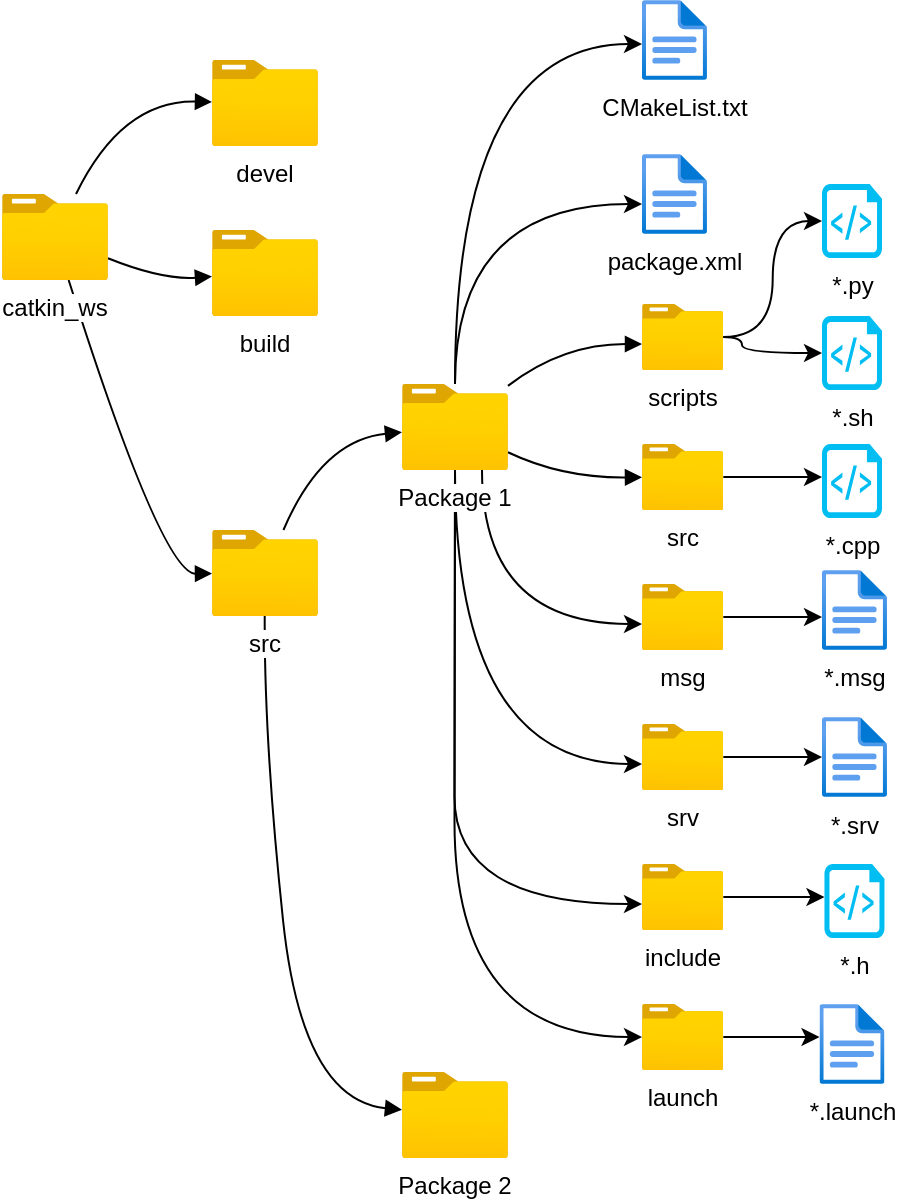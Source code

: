 <mxfile version="22.0.8" type="device">
  <diagram name="Page-1" id="ndm54q8vYrd81YMSTKYm">
    <mxGraphModel dx="1562" dy="810" grid="1" gridSize="10" guides="1" tooltips="1" connect="1" arrows="1" fold="1" page="1" pageScale="1" pageWidth="850" pageHeight="1100" math="0" shadow="0">
      <root>
        <mxCell id="0" />
        <mxCell id="1" parent="0" />
        <mxCell id="9" value="" style="curved=1;startArrow=none;endArrow=block;" parent="1" source="m1fRsqhDPmbQ0bhZi6d0-17" target="m1fRsqhDPmbQ0bhZi6d0-18" edge="1">
          <mxGeometry relative="1" as="geometry">
            <Array as="points">
              <mxPoint x="264" y="170" />
            </Array>
            <mxPoint x="244.031" y="225" as="sourcePoint" />
            <mxPoint x="319" y="158.4" as="targetPoint" />
          </mxGeometry>
        </mxCell>
        <mxCell id="10" value="" style="curved=1;startArrow=none;endArrow=block;" parent="1" source="m1fRsqhDPmbQ0bhZi6d0-17" target="m1fRsqhDPmbQ0bhZi6d0-19" edge="1">
          <mxGeometry relative="1" as="geometry">
            <Array as="points">
              <mxPoint x="284" y="260" />
            </Array>
            <mxPoint x="243.589" y="258.0" as="sourcePoint" />
            <mxPoint x="319" y="256.5" as="targetPoint" />
          </mxGeometry>
        </mxCell>
        <mxCell id="11" value="" style="curved=1;startArrow=none;endArrow=block;entryX=0;entryY=0.606;entryDx=0;entryDy=0;entryPerimeter=0;" parent="1" source="m1fRsqhDPmbQ0bhZi6d0-28" target="m1fRsqhDPmbQ0bhZi6d0-31" edge="1">
          <mxGeometry relative="1" as="geometry">
            <Array as="points">
              <mxPoint x="484" y="292" />
            </Array>
            <mxPoint x="464.004" y="317.5" as="sourcePoint" />
            <mxPoint x="524" y="292.201" as="targetPoint" />
          </mxGeometry>
        </mxCell>
        <mxCell id="12" value="" style="curved=1;startArrow=none;endArrow=block;" parent="1" source="m1fRsqhDPmbQ0bhZi6d0-28" target="m1fRsqhDPmbQ0bhZi6d0-34" edge="1">
          <mxGeometry relative="1" as="geometry">
            <Array as="points">
              <mxPoint x="484" y="359" />
            </Array>
            <mxPoint x="464.388" y="350.5" as="sourcePoint" />
            <mxPoint x="524" y="375.604" as="targetPoint" />
          </mxGeometry>
        </mxCell>
        <mxCell id="13" value="" style="curved=1;startArrow=none;endArrow=block;" parent="1" source="m1fRsqhDPmbQ0bhZi6d0-27" target="m1fRsqhDPmbQ0bhZi6d0-28" edge="1">
          <mxGeometry relative="1" as="geometry">
            <Array as="points">
              <mxPoint x="364" y="340" />
            </Array>
            <mxPoint x="398.598" y="390" as="sourcePoint" />
            <mxPoint x="404" y="365.0" as="targetPoint" />
          </mxGeometry>
        </mxCell>
        <mxCell id="14" value="" style="curved=1;startArrow=none;endArrow=block;" parent="1" source="m1fRsqhDPmbQ0bhZi6d0-27" target="m1fRsqhDPmbQ0bhZi6d0-29" edge="1">
          <mxGeometry relative="1" as="geometry">
            <Array as="points">
              <mxPoint x="335" y="490" />
              <mxPoint x="354" y="670" />
            </Array>
            <mxPoint x="397.821" y="423" as="sourcePoint" />
            <mxPoint x="404" y="448.403" as="targetPoint" />
          </mxGeometry>
        </mxCell>
        <mxCell id="m1fRsqhDPmbQ0bhZi6d0-16" value="" style="curved=1;startArrow=none;endArrow=block;" edge="1" parent="1" source="m1fRsqhDPmbQ0bhZi6d0-17" target="m1fRsqhDPmbQ0bhZi6d0-27">
          <mxGeometry relative="1" as="geometry">
            <Array as="points">
              <mxPoint x="284" y="407" />
            </Array>
            <mxPoint x="225.536" y="168.0" as="sourcePoint" />
            <mxPoint x="309" y="407" as="targetPoint" />
          </mxGeometry>
        </mxCell>
        <mxCell id="m1fRsqhDPmbQ0bhZi6d0-17" value="catkin_ws" style="image;aspect=fixed;html=1;points=[];align=center;fontSize=12;image=img/lib/azure2/general/Folder_Blank.svg;" vertex="1" parent="1">
          <mxGeometry x="204" y="217" width="52.98" height="43" as="geometry" />
        </mxCell>
        <mxCell id="m1fRsqhDPmbQ0bhZi6d0-18" value="devel" style="image;aspect=fixed;html=1;points=[];align=center;fontSize=12;image=img/lib/azure2/general/Folder_Blank.svg;" vertex="1" parent="1">
          <mxGeometry x="309" y="150" width="52.98" height="43" as="geometry" />
        </mxCell>
        <mxCell id="m1fRsqhDPmbQ0bhZi6d0-19" value="build" style="image;aspect=fixed;html=1;points=[];align=center;fontSize=12;image=img/lib/azure2/general/Folder_Blank.svg;" vertex="1" parent="1">
          <mxGeometry x="309" y="235" width="52.98" height="43" as="geometry" />
        </mxCell>
        <mxCell id="m1fRsqhDPmbQ0bhZi6d0-27" value="src" style="image;aspect=fixed;html=1;points=[];align=center;fontSize=12;image=img/lib/azure2/general/Folder_Blank.svg;" vertex="1" parent="1">
          <mxGeometry x="309" y="385" width="52.98" height="43" as="geometry" />
        </mxCell>
        <mxCell id="m1fRsqhDPmbQ0bhZi6d0-37" style="edgeStyle=orthogonalEdgeStyle;orthogonalLoop=1;jettySize=auto;html=1;curved=1;" edge="1" parent="1" source="m1fRsqhDPmbQ0bhZi6d0-28" target="m1fRsqhDPmbQ0bhZi6d0-35">
          <mxGeometry relative="1" as="geometry">
            <Array as="points">
              <mxPoint x="444" y="432" />
            </Array>
          </mxGeometry>
        </mxCell>
        <mxCell id="m1fRsqhDPmbQ0bhZi6d0-72" value="" style="edgeStyle=orthogonalEdgeStyle;orthogonalLoop=1;jettySize=auto;html=1;curved=1;entryX=0;entryY=0.606;entryDx=0;entryDy=0;entryPerimeter=0;" edge="1" parent="1" source="m1fRsqhDPmbQ0bhZi6d0-28" target="m1fRsqhDPmbQ0bhZi6d0-36">
          <mxGeometry relative="1" as="geometry">
            <mxPoint x="444" y="502" as="targetPoint" />
            <Array as="points">
              <mxPoint x="430" y="502" />
            </Array>
          </mxGeometry>
        </mxCell>
        <mxCell id="m1fRsqhDPmbQ0bhZi6d0-73" style="edgeStyle=orthogonalEdgeStyle;orthogonalLoop=1;jettySize=auto;html=1;curved=1;entryX=0;entryY=0.606;entryDx=0;entryDy=0;entryPerimeter=0;" edge="1" parent="1" source="m1fRsqhDPmbQ0bhZi6d0-28" target="m1fRsqhDPmbQ0bhZi6d0-39">
          <mxGeometry relative="1" as="geometry">
            <mxPoint x="430" y="572" as="targetPoint" />
            <Array as="points">
              <mxPoint x="430" y="464" />
              <mxPoint x="430" y="572" />
            </Array>
          </mxGeometry>
        </mxCell>
        <mxCell id="m1fRsqhDPmbQ0bhZi6d0-75" style="edgeStyle=orthogonalEdgeStyle;orthogonalLoop=1;jettySize=auto;html=1;curved=1;" edge="1" parent="1" source="m1fRsqhDPmbQ0bhZi6d0-28" target="m1fRsqhDPmbQ0bhZi6d0-40">
          <mxGeometry relative="1" as="geometry">
            <mxPoint x="430.49" y="612" as="targetPoint" />
            <Array as="points">
              <mxPoint x="430" y="422" />
              <mxPoint x="430" y="638" />
            </Array>
          </mxGeometry>
        </mxCell>
        <mxCell id="m1fRsqhDPmbQ0bhZi6d0-28" value="Package 1" style="image;aspect=fixed;html=1;points=[];align=center;fontSize=12;image=img/lib/azure2/general/Folder_Blank.svg;" vertex="1" parent="1">
          <mxGeometry x="404" y="312" width="52.98" height="43" as="geometry" />
        </mxCell>
        <mxCell id="m1fRsqhDPmbQ0bhZi6d0-29" value="Package 2" style="image;aspect=fixed;html=1;points=[];align=center;fontSize=12;image=img/lib/azure2/general/Folder_Blank.svg;" vertex="1" parent="1">
          <mxGeometry x="404" y="656" width="52.98" height="43" as="geometry" />
        </mxCell>
        <mxCell id="m1fRsqhDPmbQ0bhZi6d0-31" value="scripts" style="image;aspect=fixed;html=1;points=[];align=center;fontSize=12;image=img/lib/azure2/general/Folder_Blank.svg;" vertex="1" parent="1">
          <mxGeometry x="524" y="272" width="40.66" height="33" as="geometry" />
        </mxCell>
        <mxCell id="m1fRsqhDPmbQ0bhZi6d0-60" value="" style="edgeStyle=orthogonalEdgeStyle;rounded=0;orthogonalLoop=1;jettySize=auto;html=1;" edge="1" parent="1" source="m1fRsqhDPmbQ0bhZi6d0-34" target="m1fRsqhDPmbQ0bhZi6d0-52">
          <mxGeometry relative="1" as="geometry">
            <Array as="points">
              <mxPoint x="604" y="359" />
              <mxPoint x="604" y="359" />
            </Array>
          </mxGeometry>
        </mxCell>
        <mxCell id="m1fRsqhDPmbQ0bhZi6d0-34" value="src" style="image;aspect=fixed;html=1;points=[];align=center;fontSize=12;image=img/lib/azure2/general/Folder_Blank.svg;" vertex="1" parent="1">
          <mxGeometry x="524" y="342" width="40.66" height="33" as="geometry" />
        </mxCell>
        <mxCell id="m1fRsqhDPmbQ0bhZi6d0-57" style="edgeStyle=orthogonalEdgeStyle;rounded=0;orthogonalLoop=1;jettySize=auto;html=1;" edge="1" parent="1" source="m1fRsqhDPmbQ0bhZi6d0-35" target="m1fRsqhDPmbQ0bhZi6d0-54">
          <mxGeometry relative="1" as="geometry">
            <Array as="points">
              <mxPoint x="594" y="429" />
              <mxPoint x="594" y="429" />
            </Array>
          </mxGeometry>
        </mxCell>
        <mxCell id="m1fRsqhDPmbQ0bhZi6d0-35" value="msg" style="image;aspect=fixed;html=1;points=[];align=center;fontSize=12;image=img/lib/azure2/general/Folder_Blank.svg;" vertex="1" parent="1">
          <mxGeometry x="524" y="412" width="40.66" height="33" as="geometry" />
        </mxCell>
        <mxCell id="m1fRsqhDPmbQ0bhZi6d0-61" value="" style="edgeStyle=orthogonalEdgeStyle;rounded=0;orthogonalLoop=1;jettySize=auto;html=1;" edge="1" parent="1" source="m1fRsqhDPmbQ0bhZi6d0-36" target="m1fRsqhDPmbQ0bhZi6d0-55">
          <mxGeometry relative="1" as="geometry" />
        </mxCell>
        <mxCell id="m1fRsqhDPmbQ0bhZi6d0-36" value="srv" style="image;aspect=fixed;html=1;points=[];align=center;fontSize=12;image=img/lib/azure2/general/Folder_Blank.svg;" vertex="1" parent="1">
          <mxGeometry x="524" y="482" width="40.66" height="33" as="geometry" />
        </mxCell>
        <mxCell id="m1fRsqhDPmbQ0bhZi6d0-63" value="" style="edgeStyle=orthogonalEdgeStyle;rounded=0;orthogonalLoop=1;jettySize=auto;html=1;" edge="1" parent="1" source="m1fRsqhDPmbQ0bhZi6d0-39" target="m1fRsqhDPmbQ0bhZi6d0-62">
          <mxGeometry relative="1" as="geometry">
            <Array as="points">
              <mxPoint x="604" y="569" />
              <mxPoint x="604" y="569" />
            </Array>
          </mxGeometry>
        </mxCell>
        <mxCell id="m1fRsqhDPmbQ0bhZi6d0-39" value="include" style="image;aspect=fixed;html=1;points=[];align=center;fontSize=12;image=img/lib/azure2/general/Folder_Blank.svg;" vertex="1" parent="1">
          <mxGeometry x="524" y="552" width="40.66" height="33" as="geometry" />
        </mxCell>
        <mxCell id="m1fRsqhDPmbQ0bhZi6d0-65" value="" style="edgeStyle=orthogonalEdgeStyle;rounded=0;orthogonalLoop=1;jettySize=auto;html=1;" edge="1" parent="1" source="m1fRsqhDPmbQ0bhZi6d0-40" target="m1fRsqhDPmbQ0bhZi6d0-64">
          <mxGeometry relative="1" as="geometry">
            <Array as="points">
              <mxPoint x="604" y="639" />
              <mxPoint x="604" y="639" />
            </Array>
          </mxGeometry>
        </mxCell>
        <mxCell id="m1fRsqhDPmbQ0bhZi6d0-40" value="launch" style="image;aspect=fixed;html=1;points=[];align=center;fontSize=12;image=img/lib/azure2/general/Folder_Blank.svg;" vertex="1" parent="1">
          <mxGeometry x="524" y="622" width="40.66" height="33" as="geometry" />
        </mxCell>
        <mxCell id="m1fRsqhDPmbQ0bhZi6d0-44" value="package.xml" style="image;aspect=fixed;html=1;points=[];align=center;fontSize=12;image=img/lib/azure2/general/File.svg;" vertex="1" parent="1">
          <mxGeometry x="524" y="197" width="32.46" height="40" as="geometry" />
        </mxCell>
        <mxCell id="m1fRsqhDPmbQ0bhZi6d0-45" style="edgeStyle=orthogonalEdgeStyle;orthogonalLoop=1;jettySize=auto;html=1;curved=1;" edge="1" parent="1" source="m1fRsqhDPmbQ0bhZi6d0-28">
          <mxGeometry relative="1" as="geometry">
            <mxPoint x="430.524" y="322" as="sourcePoint" />
            <mxPoint x="524" y="222.0" as="targetPoint" />
            <Array as="points">
              <mxPoint x="431" y="222" />
            </Array>
          </mxGeometry>
        </mxCell>
        <mxCell id="m1fRsqhDPmbQ0bhZi6d0-46" value="CMakeList.txt" style="image;aspect=fixed;html=1;points=[];align=center;fontSize=12;image=img/lib/azure2/general/File.svg;" vertex="1" parent="1">
          <mxGeometry x="524" y="120" width="32.46" height="40" as="geometry" />
        </mxCell>
        <mxCell id="m1fRsqhDPmbQ0bhZi6d0-48" value="*.py" style="verticalLabelPosition=bottom;html=1;verticalAlign=top;align=center;strokeColor=none;fillColor=#00BEF2;shape=mxgraph.azure.script_file;pointerEvents=1;" vertex="1" parent="1">
          <mxGeometry x="614" y="212" width="30" height="37" as="geometry" />
        </mxCell>
        <mxCell id="m1fRsqhDPmbQ0bhZi6d0-49" value="*.sh" style="verticalLabelPosition=bottom;html=1;verticalAlign=top;align=center;strokeColor=none;fillColor=#00BEF2;shape=mxgraph.azure.script_file;pointerEvents=1;" vertex="1" parent="1">
          <mxGeometry x="614" y="278" width="30" height="37" as="geometry" />
        </mxCell>
        <mxCell id="m1fRsqhDPmbQ0bhZi6d0-50" style="edgeStyle=orthogonalEdgeStyle;orthogonalLoop=1;jettySize=auto;html=1;entryX=0;entryY=0.5;entryDx=0;entryDy=0;entryPerimeter=0;curved=1;" edge="1" parent="1" source="m1fRsqhDPmbQ0bhZi6d0-31" target="m1fRsqhDPmbQ0bhZi6d0-48">
          <mxGeometry relative="1" as="geometry" />
        </mxCell>
        <mxCell id="m1fRsqhDPmbQ0bhZi6d0-51" style="edgeStyle=orthogonalEdgeStyle;orthogonalLoop=1;jettySize=auto;html=1;entryX=0;entryY=0.5;entryDx=0;entryDy=0;entryPerimeter=0;curved=1;" edge="1" parent="1" source="m1fRsqhDPmbQ0bhZi6d0-31" target="m1fRsqhDPmbQ0bhZi6d0-49">
          <mxGeometry relative="1" as="geometry">
            <Array as="points">
              <mxPoint x="574" y="289" />
              <mxPoint x="574" y="297" />
            </Array>
          </mxGeometry>
        </mxCell>
        <mxCell id="m1fRsqhDPmbQ0bhZi6d0-52" value="*.cpp" style="verticalLabelPosition=bottom;html=1;verticalAlign=top;align=center;strokeColor=none;fillColor=#00BEF2;shape=mxgraph.azure.script_file;pointerEvents=1;" vertex="1" parent="1">
          <mxGeometry x="614" y="342" width="30" height="37" as="geometry" />
        </mxCell>
        <mxCell id="m1fRsqhDPmbQ0bhZi6d0-54" value="*.msg" style="image;aspect=fixed;html=1;points=[];align=center;fontSize=12;image=img/lib/azure2/general/File.svg;" vertex="1" parent="1">
          <mxGeometry x="614" y="405" width="32.47" height="40" as="geometry" />
        </mxCell>
        <mxCell id="m1fRsqhDPmbQ0bhZi6d0-55" value="*.srv" style="image;aspect=fixed;html=1;points=[];align=center;fontSize=12;image=img/lib/azure2/general/File.svg;" vertex="1" parent="1">
          <mxGeometry x="614" y="478.5" width="32.47" height="40" as="geometry" />
        </mxCell>
        <mxCell id="m1fRsqhDPmbQ0bhZi6d0-62" value="*.h" style="verticalLabelPosition=bottom;html=1;verticalAlign=top;align=center;strokeColor=none;fillColor=#00BEF2;shape=mxgraph.azure.script_file;pointerEvents=1;" vertex="1" parent="1">
          <mxGeometry x="615.23" y="552" width="30" height="37" as="geometry" />
        </mxCell>
        <mxCell id="m1fRsqhDPmbQ0bhZi6d0-64" value="*.launch" style="image;aspect=fixed;html=1;points=[];align=center;fontSize=12;image=img/lib/azure2/general/File.svg;" vertex="1" parent="1">
          <mxGeometry x="612.76" y="622" width="32.47" height="40" as="geometry" />
        </mxCell>
        <mxCell id="m1fRsqhDPmbQ0bhZi6d0-66" style="edgeStyle=orthogonalEdgeStyle;orthogonalLoop=1;jettySize=auto;html=1;entryX=0;entryY=0.55;entryDx=0;entryDy=0;entryPerimeter=0;curved=1;" edge="1" parent="1" source="m1fRsqhDPmbQ0bhZi6d0-28" target="m1fRsqhDPmbQ0bhZi6d0-46">
          <mxGeometry relative="1" as="geometry">
            <Array as="points">
              <mxPoint x="431" y="142" />
            </Array>
          </mxGeometry>
        </mxCell>
      </root>
    </mxGraphModel>
  </diagram>
</mxfile>
